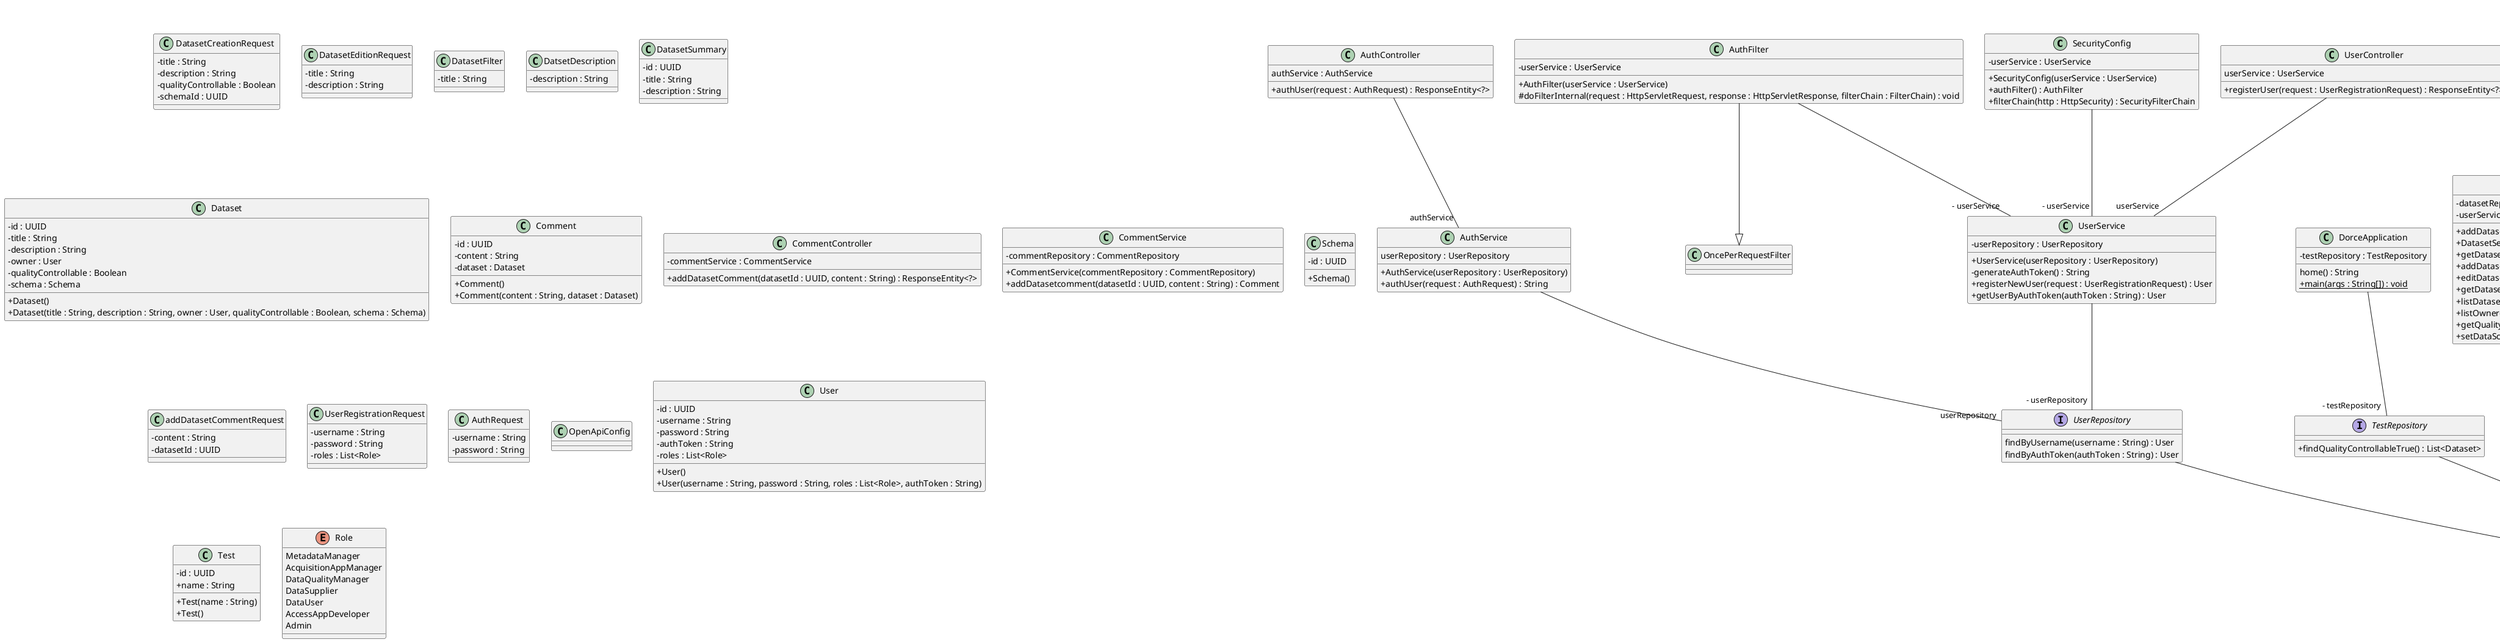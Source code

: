 @startuml
skinparam classAttributeIconSize 0
class SecurityConfig{
- userService : UserService
+ SecurityConfig(userService : UserService)
+ authFilter() : AuthFilter
+ filterChain(http : HttpSecurity) : SecurityFilterChain
}
class AuthService{
userRepository : UserRepository
+ AuthService(userRepository : UserRepository)
+ authUser(request : AuthRequest) : String
}
class DatasetController{
- datasetService : DatasetService
+ addDataset(dataset : DatasetCreationRequest) : ResponseEntity<?>
+ getDataset(id : UUID) : ResponseEntity<?>
+ editDataset(id : UUID, dataset : DatasetEditionRequest) : ResponseEntity<?>
+ getDatasetDescription(id : UUID) : ResponseEntity<?>
+ listDatasets(title : String, page : Integer, pageSize : Integer) : ResponseEntity<?>
+ listOwnedDatasets(userId : UUID) : ResponseEntity<?>
+ getQualityControllableDatasets() : ResponseEntity<?>
+ setDataSchema(id : UUID, schema : Schema) : ResponseEntity<?>
}
class AddCatalogRequest{
- parentCatalogId : UUID
- catalog : CatalogDto
}
class DatasetCreationRequest{
- title : String
- description : String
- qualityControllable : Boolean
- schemaId : UUID
}
class DatasetEditionRequest{
- title : String
- description : String
}
class DatasetFilter{
- title : String
}
class DatsetDescription{
- description : String
}
class DatasetSummary{
- id : UUID
- title : String
- description : String
}
class ResourceNotFoundException{
+ ResourceNotFoundException(message : String)
}
ResourceNotFoundException --|> RuntimeException
class AuthFilter{
- userService : UserService
+ AuthFilter(userService : UserService)
# doFilterInternal(request : HttpServletRequest, response : HttpServletResponse, filterChain : FilterChain) : void
}
AuthFilter --|> OncePerRequestFilter
class DatasetService{
- datasetRepository : DatasetRepository
- userService : UserService
+ addDataset(dataser: DatasetCreationRequest, authToken AuthToken, qualityControllable : Boolean) : Dataset
+ DatasetService(datasetRepository : DatasetRepository)
+ getDataset(id : UUID) : Dataset
+ addDataset(dataset : DatasetCreationRequest) : Dataset
+ editDataset(id : UUID, dataset : DatasetEditionRequest)
+ getDatasetDescription(id : UUID) : String
+ listDatasets(filter : DatasetFilter, page : Integer, pageSize : Integer) : List<DatasetSummary>
+ listOwneredDatasets(userId : UUID) : List<DatasetSummary>
+ getQualityControllableDatasets() : List<DatasetSummary>
+ setDataSchema(datasetId : UUID, schemaId : UUID) : Dataset
}
class CatalogController{
catalogService : CatalogService
datasetService : DatasetService
+ addCatalog(request : AddCatalogRequest) : ResponseEntity<?>
+ listCatalogs(parentCatalogId : UUID) : ResponseEntity<?>
+ getCatalog(catalogId : UUID) : ResponseEntity<?>
+ getCatalogDatasets(catalogId : UUID, page : Integer, pageSize : Integer) : ResponseEntity<?>
}
class Dataset{
- id : UUID
- title : String
- description : String
- owner : User
- qualityControllable : Boolean
- schema : Schema
+ Dataset()
+ Dataset(title : String, description : String, owner : User, qualityControllable : Boolean, schema : Schema)
}
class Comment{
- id : UUID
- content : String
- dataset : Dataset
+ Comment()
+ Comment(content : String, dataset : Dataset)
}
class CommentController{
- commentService : CommentService
+ addDatasetComment(datasetId : UUID, content : String) : ResponseEntity<?>
}
class CommentService{
- commentRepository : CommentRepository
+ CommentService(commentRepository : CommentRepository)
+ addDatasetcomment(datasetId : UUID, content : String) : Comment
}
class Schema{
- id : UUID
+ Schema()
}
class addDatasetCommentRequest{
- content : String
- datasetId : UUID
}
class UserService{
- userRepository : UserRepository
+ UserService(userRepository : UserRepository)
- generateAuthToken() : String
+ registerNewUser(request : UserRegistrationRequest) : User
+ getUserByAuthToken(authToken : String) : User
}
class DorceApplication{
- testRepository : TestRepository
home() : String
+ {static} main(args : String[]) : void
}
class CatalogService{
- catalogRepository : CatalogRepository
+ addCatalog(parentCatalogId : UUID, catalog : Catalog) : Catalog
+ getCatalog(catalogId : UUID) : Catalog
+ listCatalogs(parentCatalogId : UUID) : List<Catalog>
+ listCatalogDatasets(catalogId : UUID, page : Integer, pageSize : Integer) : List<Dataset>
}
class UserRegistrationRequest{
- username : String
- password : String
- roles : List<Role>
}
class AuthController{
authService : AuthService
+ authUser(request : AuthRequest) : ResponseEntity<?>
}
class AuthRequest{
- username : String
- password : String
}
class UserController{
userService : UserService
+ registerUser(request : UserRegistrationRequest) : ResponseEntity<?>
}
class OpenApiConfig{
}
class User{
- id : UUID
- username : String
- password : String
- authToken : String
- roles : List<Role>
+ User()
+ User(username : String, password : String, roles : List<Role>, authToken : String)
}
class Test{
- id : UUID
+ name : String
+ Test(name : String)
+ Test()
}
class Catalog{
- id : UUID
- description : String
- title : String
- issued : LocalDateTime
- modified : LocalDateTime
- parent : Catalog
- catalogs : List<Catalog>
- datasets : List<Dataset>
}
class CatalogDto{
- description : String
- title : String
- datasets : List<UUID>
}
SecurityConfig--"- userService" UserService
AuthService--"userRepository" UserRepository
DatasetController--"- datasetService" DatasetService
AddCatalogRequest--"- catalog" CatalogDto
AuthFilter--"- userService" UserService
DatasetService--"- datasetRepository" DatasetRepository
CatalogController--"catalogService" CatalogService
CatalogController--"datasetService" DatasetService
UserService--"- userRepository" UserRepository
DorceApplication--"- testRepository" TestRepository
CatalogService--"- catalogRepository" CatalogRepository
AuthController--"authService" AuthService
UserController--"userService" UserService
Catalog--"- parent" Catalog
interface CatalogRepository{
findAllByParentIsNull() : List<Catalog>
findAllByParent(parent : Catalog) : List<Catalog>
}
CatalogRepository --|> JpaRepository
interface UserRepository{
findByUsername(username : String) : User
findByAuthToken(authToken : String) : User
}
UserRepository --|> JpaRepository
interface DatasetRepository{
+ findByOwner(user : Owner) : List<Dataset>
}
DatasetRepository --|> JpaRepository
interface TestRepository{
+ findQualityControllableTrue() : List<Dataset>
}
TestRepository --|> JpaRepository
interface CommentRepository{
}
CommentRepository --|> JpaRepository
interface SchemaRepository{
+ findByIdEquals(id : UUID) : Schema
}
SchemaRepository --|> JpaRepository
enum Role{
MetadataManager
AcquisitionAppManager
DataQualityManager
DataSupplier
DataUser
AccessAppDeveloper
Admin
}
@enduml